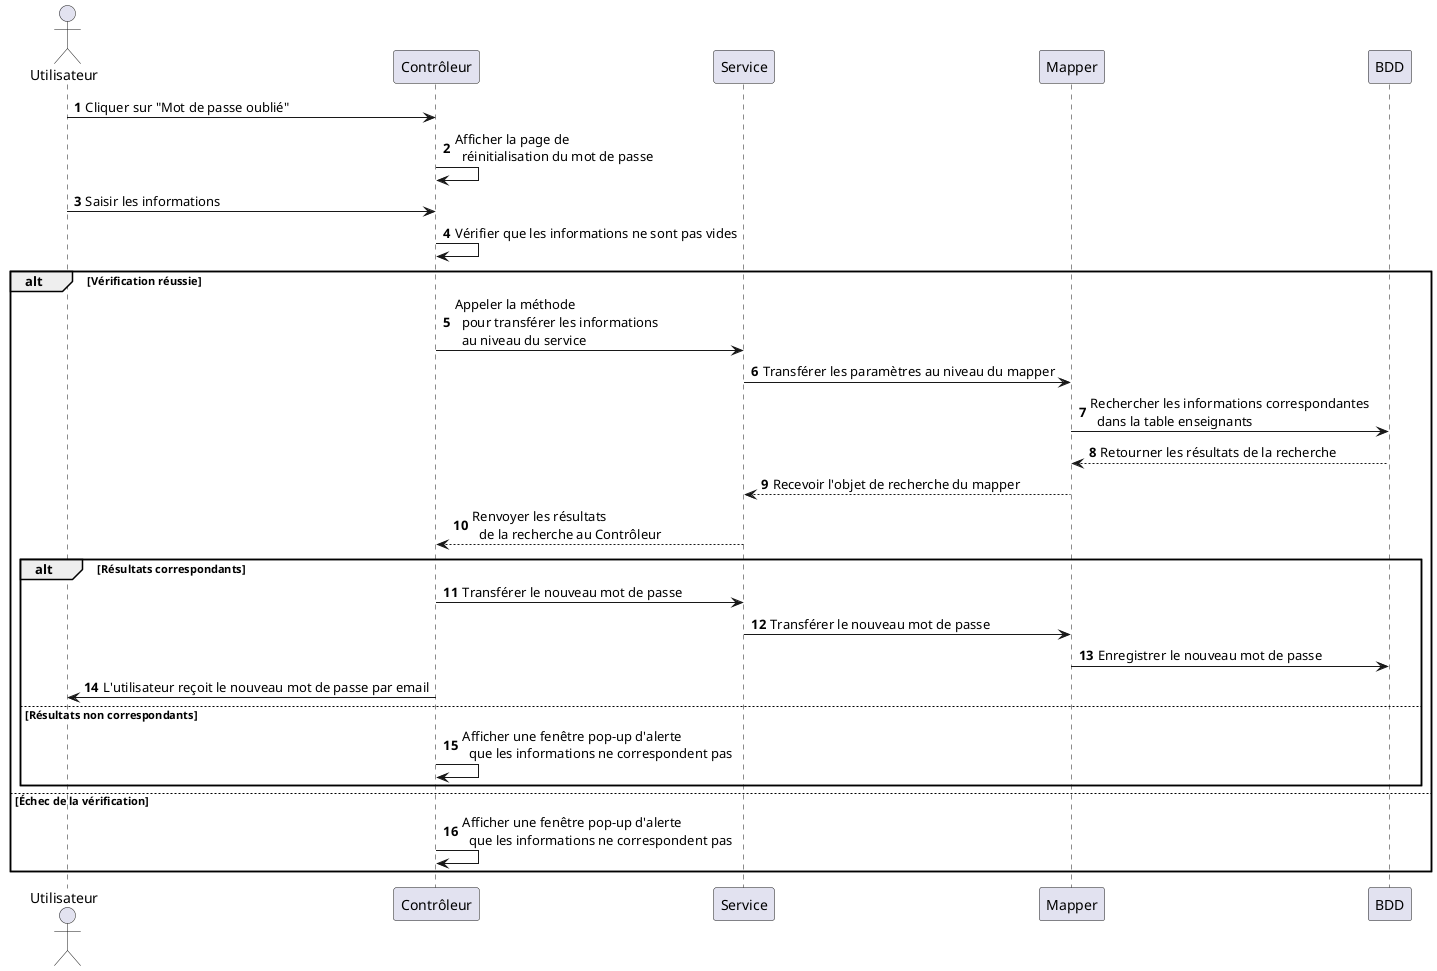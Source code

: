@startuml
'https://plantuml.com/sequence-diagram

autonumber
Actor Utilisateur
Utilisateur -> Contrôleur: Cliquer sur "Mot de passe oublié"
Contrôleur -> Contrôleur: Afficher la page de \n  réinitialisation du mot de passe
Utilisateur -> Contrôleur: Saisir les informations
Contrôleur -> Contrôleur: Vérifier que les informations ne sont pas vides
alt Vérification réussie
Contrôleur -> Service: Appeler la méthode \n  pour transférer les informations \n  au niveau du service
Service -> Mapper: Transférer les paramètres au niveau du mapper
Mapper -> BDD: Rechercher les informations correspondantes \n  dans la table enseignants
BDD --> Mapper: Retourner les résultats de la recherche
Mapper --> Service: Recevoir l'objet de recherche du mapper
Service --> Contrôleur: Renvoyer les résultats \n  de la recherche au Contrôleur
alt Résultats correspondants
Contrôleur -> Service: Transférer le nouveau mot de passe
Service -> Mapper: Transférer le nouveau mot de passe
Mapper -> BDD: Enregistrer le nouveau mot de passe
Contrôleur -> Utilisateur: L'utilisateur reçoit le nouveau mot de passe par email
else Résultats non correspondants
Contrôleur -> Contrôleur: Afficher une fenêtre pop-up d'alerte \n  que les informations ne correspondent pas
end
else Échec de la vérification
Contrôleur -> Contrôleur: Afficher une fenêtre pop-up d'alerte \n  que les informations ne correspondent pas
end
@enduml